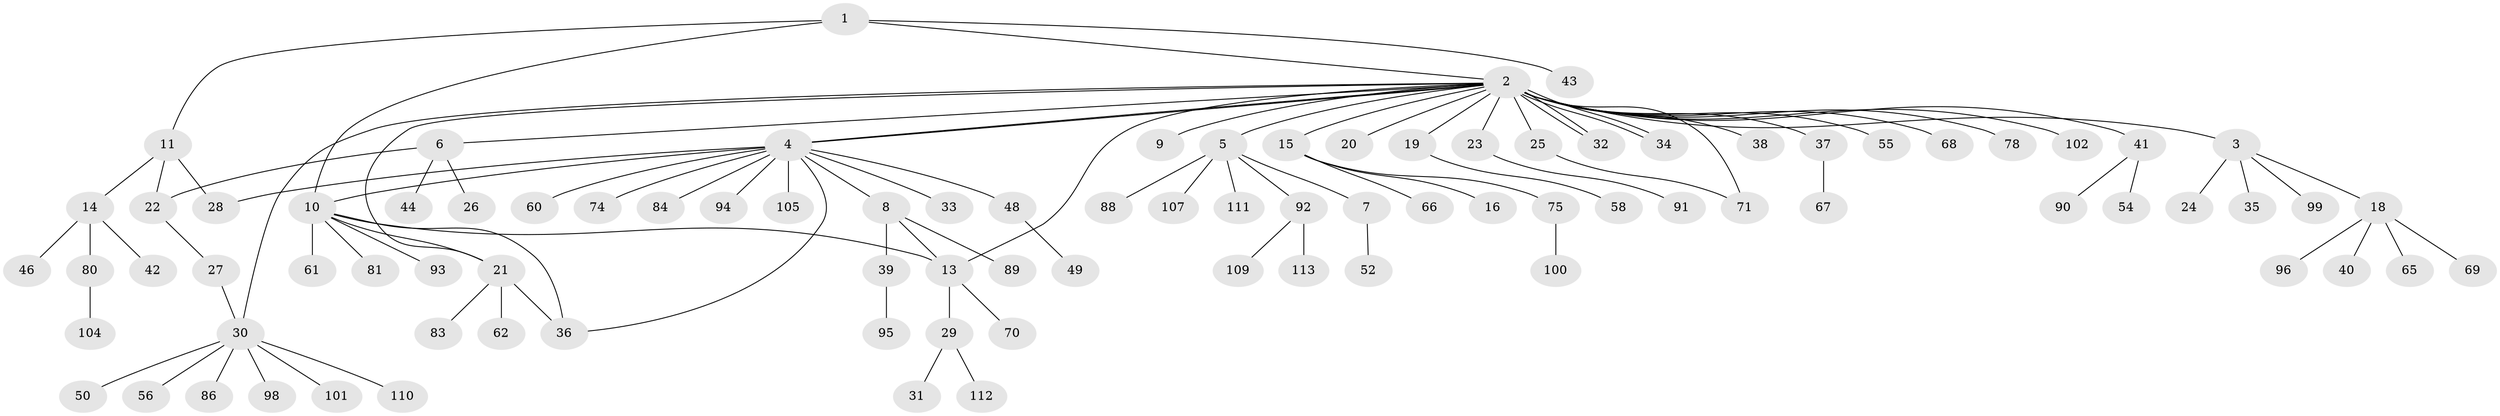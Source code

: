 // original degree distribution, {5: 0.034782608695652174, 30: 0.008695652173913044, 2: 0.14782608695652175, 8: 0.008695652173913044, 6: 0.043478260869565216, 4: 0.043478260869565216, 1: 0.6347826086956522, 9: 0.017391304347826087, 3: 0.05217391304347826, 7: 0.008695652173913044}
// Generated by graph-tools (version 1.1) at 2025/41/03/06/25 10:41:45]
// undirected, 91 vertices, 103 edges
graph export_dot {
graph [start="1"]
  node [color=gray90,style=filled];
  1 [super="+17"];
  2 [super="+77"];
  3 [super="+12"];
  4 [super="+45"];
  5 [super="+72"];
  6;
  7;
  8 [super="+64"];
  9;
  10 [super="+106"];
  11 [super="+87"];
  13 [super="+59"];
  14 [super="+114"];
  15 [super="+82"];
  16;
  18 [super="+57"];
  19;
  20;
  21 [super="+47"];
  22 [super="+73"];
  23;
  24;
  25 [super="+108"];
  26 [super="+85"];
  27 [super="+103"];
  28 [super="+53"];
  29;
  30 [super="+51"];
  31;
  32;
  33;
  34;
  35;
  36 [super="+63"];
  37 [super="+76"];
  38;
  39;
  40;
  41 [super="+79"];
  42;
  43;
  44;
  46;
  48;
  49;
  50;
  52;
  54;
  55;
  56;
  58;
  60;
  61;
  62;
  65;
  66;
  67;
  68;
  69;
  70;
  71;
  74;
  75;
  78 [super="+97"];
  80;
  81;
  83;
  84;
  86;
  88;
  89;
  90;
  91;
  92 [super="+115"];
  93;
  94;
  95;
  96;
  98;
  99;
  100;
  101;
  102;
  104;
  105;
  107;
  109;
  110;
  111;
  112;
  113;
  1 -- 2;
  1 -- 10;
  1 -- 11;
  1 -- 43;
  2 -- 3 [weight=2];
  2 -- 4;
  2 -- 4;
  2 -- 5 [weight=2];
  2 -- 6;
  2 -- 9;
  2 -- 13;
  2 -- 15;
  2 -- 19;
  2 -- 20;
  2 -- 21;
  2 -- 23;
  2 -- 25;
  2 -- 30;
  2 -- 32;
  2 -- 32;
  2 -- 34;
  2 -- 34;
  2 -- 37;
  2 -- 38;
  2 -- 41;
  2 -- 55;
  2 -- 68;
  2 -- 71;
  2 -- 78;
  2 -- 102;
  3 -- 99;
  3 -- 18;
  3 -- 35;
  3 -- 24;
  4 -- 8;
  4 -- 10;
  4 -- 33;
  4 -- 94;
  4 -- 48;
  4 -- 36;
  4 -- 84;
  4 -- 105;
  4 -- 74;
  4 -- 60;
  4 -- 28;
  5 -- 7;
  5 -- 88;
  5 -- 107;
  5 -- 111;
  5 -- 92;
  6 -- 22;
  6 -- 26;
  6 -- 44;
  7 -- 52;
  8 -- 13;
  8 -- 39;
  8 -- 89;
  10 -- 13;
  10 -- 21;
  10 -- 36;
  10 -- 61;
  10 -- 81;
  10 -- 93;
  11 -- 14;
  11 -- 28;
  11 -- 22;
  13 -- 29;
  13 -- 70;
  14 -- 42;
  14 -- 46;
  14 -- 80;
  15 -- 16;
  15 -- 66;
  15 -- 75;
  18 -- 40;
  18 -- 65;
  18 -- 69;
  18 -- 96;
  19 -- 58;
  21 -- 36;
  21 -- 62;
  21 -- 83;
  22 -- 27;
  23 -- 91;
  25 -- 71;
  27 -- 30;
  29 -- 31;
  29 -- 112;
  30 -- 50;
  30 -- 56;
  30 -- 86;
  30 -- 98;
  30 -- 101;
  30 -- 110;
  37 -- 67;
  39 -- 95;
  41 -- 54;
  41 -- 90;
  48 -- 49;
  75 -- 100;
  80 -- 104;
  92 -- 109;
  92 -- 113;
}
